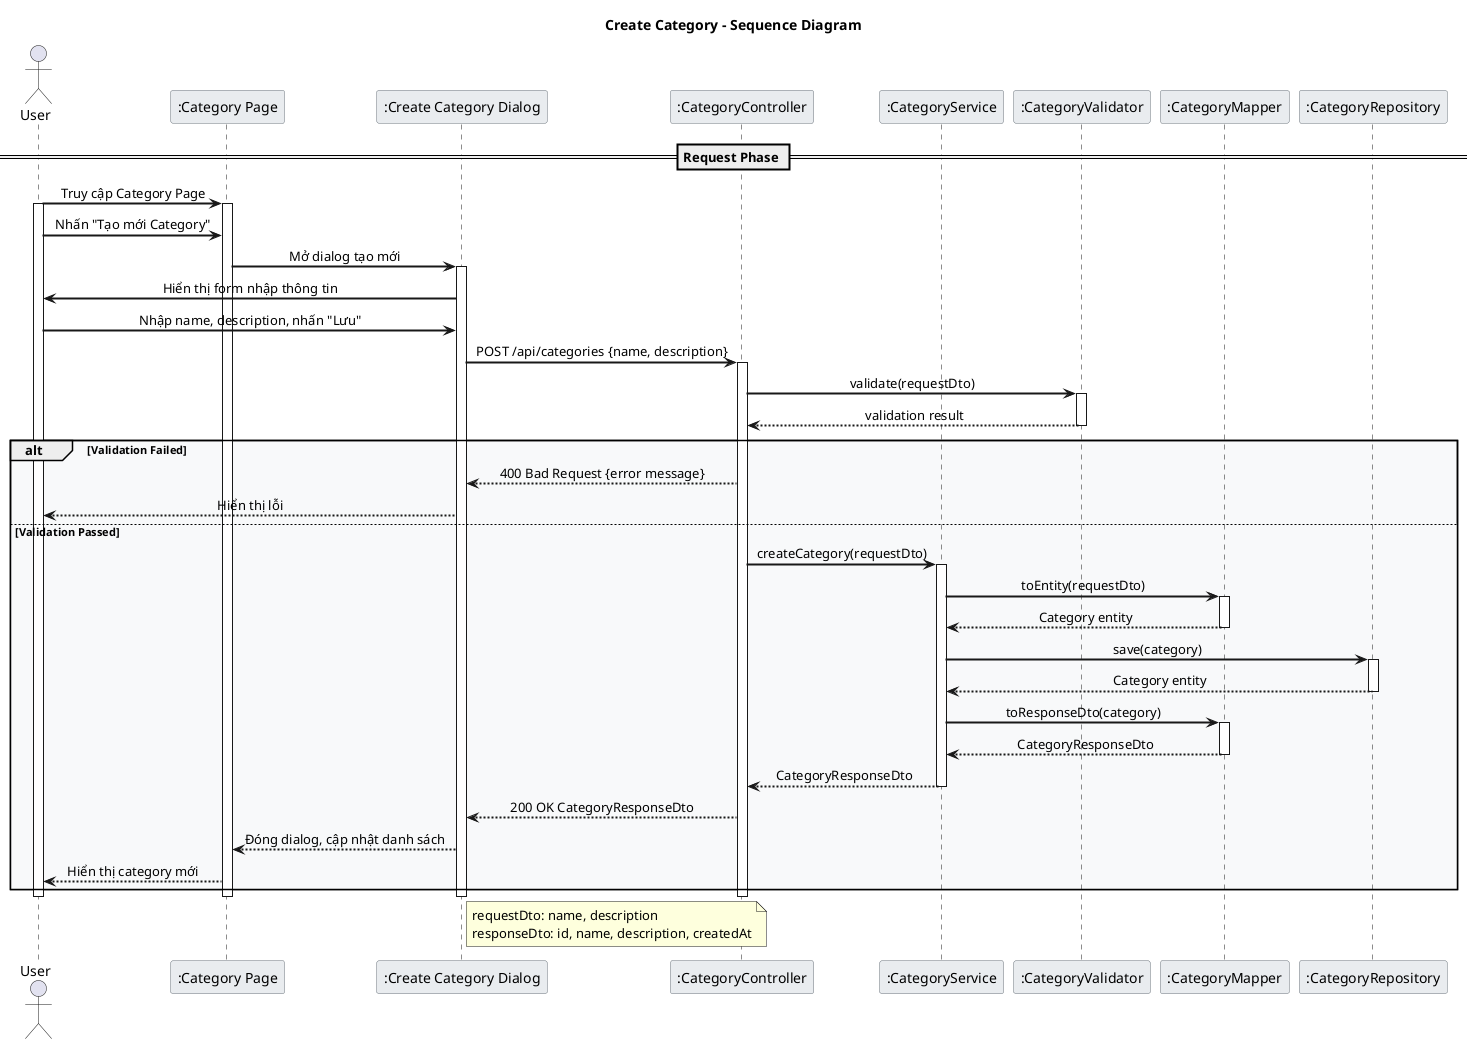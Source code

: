 @startuml Category_Create_Sequence

skinparam backgroundColor white
skinparam sequenceArrowThickness 2
skinparam sequenceMessageAlign center
skinparam sequenceGroupBodyBackgroundColor #F8F9FA
skinparam sequenceParticipantBorderColor #6C757D
skinparam sequenceParticipantBackgroundColor #E9ECEF
skinparam sequenceLifeLineStroke dash

' Improved: Thêm UI, bỏ thao tác DB, alt lỗi rõ ràng, note về DTO

title Create Category - Sequence Diagram

actor User as U
participant ":Category Page" as UI
participant ":Create Category Dialog" as CUI
participant ":CategoryController" as CC
participant ":CategoryService" as CS
participant ":CategoryValidator" as CV
participant ":CategoryMapper" as CM
participant ":CategoryRepository" as CR

== Request Phase ==
U -> UI: Truy cập Category Page
activate U
activate UI
U -> UI: Nhấn "Tạo mới Category"
UI -> CUI: Mở dialog tạo mới
activate CUI
CUI -> U: Hiển thị form nhập thông tin
U -> CUI: Nhập name, description, nhấn "Lưu"
CUI -> CC: POST /api/categories {name, description}
activate CC

CC -> CV: validate(requestDto)
activate CV
CV --> CC: validation result
Deactivate CV

alt Validation Failed
    CC --> CUI: 400 Bad Request {error message}
    CUI --> U: Hiển thị lỗi
else Validation Passed
    CC -> CS: createCategory(requestDto)
    activate CS
    CS -> CM: toEntity(requestDto)
    activate CM
    CM --> CS: Category entity
    deactivate CM
    CS -> CR: save(category)
    activate CR
    CR --> CS: Category entity
    deactivate CR
    CS -> CM: toResponseDto(category)
    activate CM
    CM --> CS: CategoryResponseDto
    deactivate CM
    CS --> CC: CategoryResponseDto
    deactivate CS
    CC --> CUI: 200 OK CategoryResponseDto
    CUI --> UI: Đóng dialog, cập nhật danh sách
    UI --> U: Hiển thị category mới
end

deactivate CC
Deactivate CUI
Deactivate UI
Deactivate U

note right of CUI
    requestDto: name, description
    responseDto: id, name, description, createdAt
end note

@enduml 